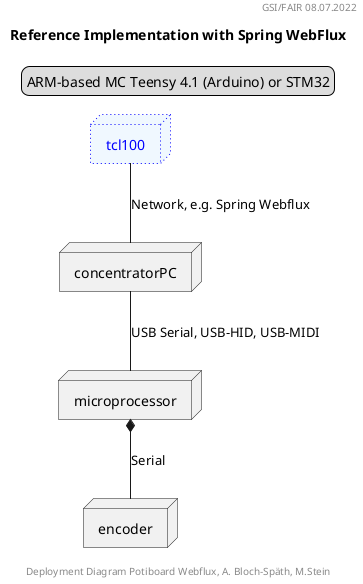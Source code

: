 @startuml

header GSI/FAIR 08.07.2022
footer Deployment Diagram Potiboard Webflux, A. Bloch-Späth, M.Stein
title Reference Implementation with Spring WebFlux

 legend top right
   ARM-based MC Teensy 4.1 (Arduino) or STM32
 endlegend

node tcl100 #aliceblue;line:blue;line.dotted;text:blue
node concentratorPC
node microprocessor
node encoder
microprocessor *-- encoder : Serial
concentratorPC -- microprocessor : USB Serial, USB-HID, USB-MIDI
tcl100 -- concentratorPC : Network, e.g. Spring Webflux

@enduml
